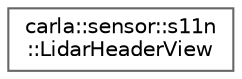 digraph "类继承关系图"
{
 // INTERACTIVE_SVG=YES
 // LATEX_PDF_SIZE
  bgcolor="transparent";
  edge [fontname=Helvetica,fontsize=10,labelfontname=Helvetica,labelfontsize=10];
  node [fontname=Helvetica,fontsize=10,shape=box,height=0.2,width=0.4];
  rankdir="LR";
  Node0 [id="Node000000",label="carla::sensor::s11n\l::LidarHeaderView",height=0.2,width=0.4,color="grey40", fillcolor="white", style="filled",URL="$d7/dd4/classcarla_1_1sensor_1_1s11n_1_1LidarHeaderView.html",tooltip="A view over the header of a Lidar measurement."];
}
